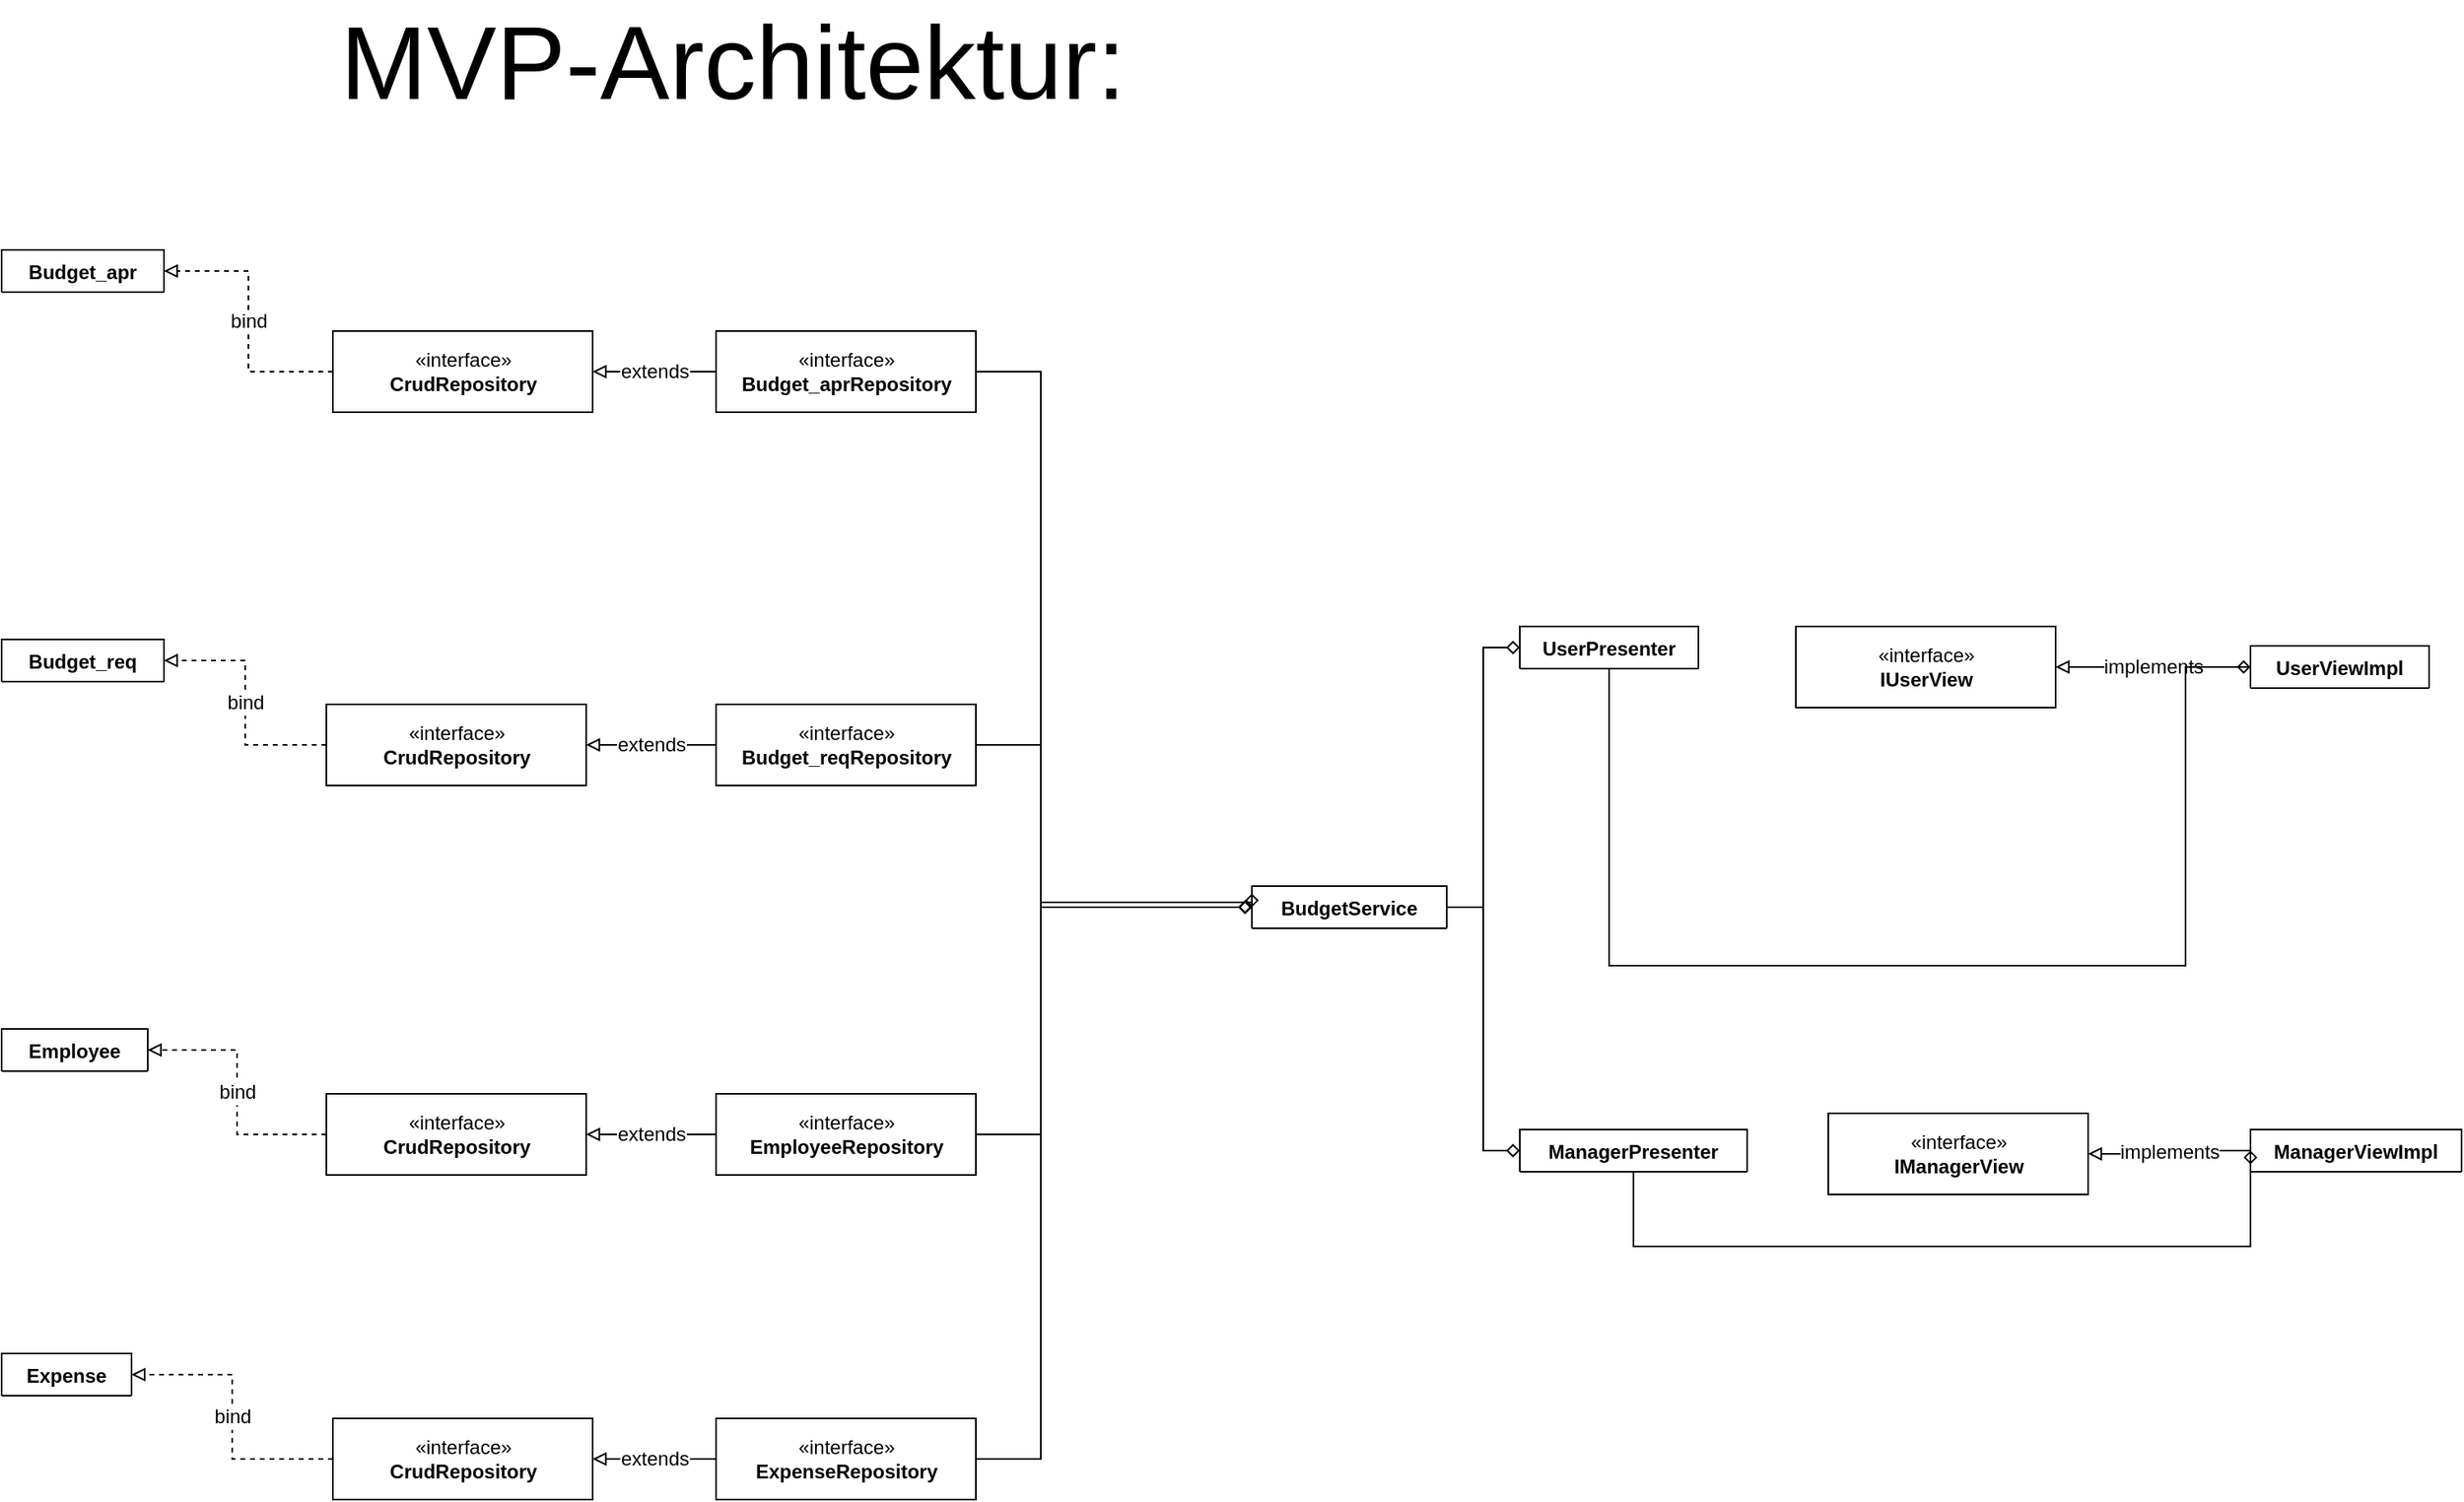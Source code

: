 <mxfile version="15.5.1" type="github">
  <diagram id="c2susIsjc_IdsU9exu3S" name="Page-1">
    <mxGraphModel dx="2828" dy="-180" grid="1" gridSize="10" guides="1" tooltips="1" connect="1" arrows="1" fold="1" page="1" pageScale="1" pageWidth="850" pageHeight="1100" math="0" shadow="0">
      <root>
        <mxCell id="0" />
        <mxCell id="1" parent="0" />
        <mxCell id="xkc74XCjLa4Et9LF49ZE-1" value="&lt;font style=&quot;font-size: 64px&quot;&gt;MVP-Architektur:&lt;/font&gt;" style="text;html=1;align=center;verticalAlign=middle;resizable=0;points=[];autosize=1;strokeColor=none;fillColor=none;" vertex="1" parent="1">
          <mxGeometry x="-600" y="1168" width="500" height="30" as="geometry" />
        </mxCell>
        <mxCell id="xkc74XCjLa4Et9LF49ZE-2" value="Budget_apr" style="swimlane;fontStyle=1;align=center;verticalAlign=top;childLayout=stackLayout;horizontal=1;startSize=26;horizontalStack=0;resizeParent=1;resizeParentMax=0;resizeLast=0;collapsible=1;marginBottom=0;" vertex="1" collapsed="1" parent="1">
          <mxGeometry x="-800" y="1298" width="100" height="26" as="geometry">
            <mxRectangle x="-800" y="1298" width="160" height="184" as="alternateBounds" />
          </mxGeometry>
        </mxCell>
        <mxCell id="xkc74XCjLa4Et9LF49ZE-3" value="- id_budget_apr: Long&#xa;- employee: int&#xa;- req_date: LocalDate&#xa;- apr_date: LocalDate&#xa;- end_date: LocalDate&#xa;- amount: int&#xa;- reason: String&#xa;- usage: double&#xa;" style="text;strokeColor=none;fillColor=none;align=left;verticalAlign=top;spacingLeft=4;spacingRight=4;overflow=hidden;rotatable=0;points=[[0,0.5],[1,0.5]];portConstraint=eastwest;" vertex="1" parent="xkc74XCjLa4Et9LF49ZE-2">
          <mxGeometry y="26" width="100" height="124" as="geometry" />
        </mxCell>
        <mxCell id="xkc74XCjLa4Et9LF49ZE-4" value="" style="line;strokeWidth=1;fillColor=none;align=left;verticalAlign=middle;spacingTop=-1;spacingLeft=3;spacingRight=3;rotatable=0;labelPosition=right;points=[];portConstraint=eastwest;" vertex="1" parent="xkc74XCjLa4Et9LF49ZE-2">
          <mxGeometry y="150" width="100" height="8" as="geometry" />
        </mxCell>
        <mxCell id="xkc74XCjLa4Et9LF49ZE-5" value="+ getMethods()" style="text;strokeColor=none;fillColor=none;align=left;verticalAlign=top;spacingLeft=4;spacingRight=4;overflow=hidden;rotatable=0;points=[[0,0.5],[1,0.5]];portConstraint=eastwest;" vertex="1" parent="xkc74XCjLa4Et9LF49ZE-2">
          <mxGeometry y="158" width="100" height="26" as="geometry" />
        </mxCell>
        <mxCell id="xkc74XCjLa4Et9LF49ZE-6" value="BudgetService" style="swimlane;fontStyle=1;align=center;verticalAlign=top;childLayout=stackLayout;horizontal=1;startSize=26;horizontalStack=0;resizeParent=1;resizeParentMax=0;resizeLast=0;collapsible=1;marginBottom=0;" vertex="1" collapsed="1" parent="1">
          <mxGeometry x="-30" y="1690" width="120" height="26" as="geometry">
            <mxRectangle x="-122" y="1298" width="490" height="700" as="alternateBounds" />
          </mxGeometry>
        </mxCell>
        <mxCell id="xkc74XCjLa4Et9LF49ZE-7" value="- budget_reqRepository: Budget_reqRepository&#xa;- budget_aprRepository: Budget_aprRepository&#xa;- employeeRepository: EmployeeRepository&#xa;- expenseRepository: ExpenseRepository&#xa;" style="text;strokeColor=none;fillColor=none;align=left;verticalAlign=top;spacingLeft=4;spacingRight=4;overflow=hidden;rotatable=0;points=[[0,0.5],[1,0.5]];portConstraint=eastwest;" vertex="1" parent="xkc74XCjLa4Et9LF49ZE-6">
          <mxGeometry y="26" width="120" height="74" as="geometry" />
        </mxCell>
        <mxCell id="xkc74XCjLa4Et9LF49ZE-8" value="" style="line;strokeWidth=1;fillColor=none;align=left;verticalAlign=middle;spacingTop=-1;spacingLeft=3;spacingRight=3;rotatable=0;labelPosition=right;points=[];portConstraint=eastwest;" vertex="1" parent="xkc74XCjLa4Et9LF49ZE-6">
          <mxGeometry y="100" width="120" height="8" as="geometry" />
        </mxCell>
        <mxCell id="xkc74XCjLa4Et9LF49ZE-9" value="+ BudgetService (budget_reqRepository: Budget_reqRepository&#xa;        budget_aprRepository: Budget_aprRepository&#xa;        employeeRepository: EmployeeRepository&#xa;        expenseRepository: ExpenseRepository)&#xa;&#xa;+ approveBudget (id: int): Budget_apr&#xa;+ denyBudget(id: int): void&#xa;&#xa;+ requestBudget (temp_end_date: LocalDate, temp_employee: int&#xa;        temp_amount: int, temp_reason: String): BudgetReq&#xa;&#xa;+ reportExpense (temp_budget: int, temp_expense_amount: int, &#xa;        tem_reason: String): Expense&#xa;+ checkUsage (budgetIdToCheck: int): double&#xa;+ checkOverflowAddingExpense (budgetIdToCheck: int,&#xa;         expenseAmountToBeAdded: int): void&#xa;+ editExpense (edit_expense: int, temp_budget: int, temp_expense_amount: int,&#xa;        temp_reason: String): Expense&#xa;&#xa;+ findBudgetsByEmployee (employee_id: int): Listy&lt;Budget_apr&gt;&#xa;+ findBudgetByID (budget_id: int): Budget_apr&#xa;&#xa;+ findActiveBudgets (select_date: LocalDate): List&lt;Budget_apr&gt; [!STICHTAG]&#xa;+ findActiveBudgets_Asc (select_date: LocalDate): List&lt;Budget_apr&gt;&#xa;+ findActiveBudgets_Desc (select_date: LocalDate): List&lt;Budget_apr&gt;&#xa;+ findActiveBudgets_OrderedByUsage_Asc &#xa;        (select_date: LocalDate): List&lt;Budget_apr&gt;&#xa;+ findActiveBudgets_OrderedByUsage_Desc&#xa;        (select_date: LocalDate): List&lt;Budget_apr&gt;&#xa;&#xa;+ findRequestsByEmployee (employee: int): List&lt;Budget_req&gt;&#xa;+ findRequestByRequestID (request_id: int): Budget_req&#xa;&#xa;+ findEmployeeByEmployeeID (id_employee: int): Employee&#xa;&#xa;+ findExpensesByBudgetID (budget: int): List&lt;Expense&gt;&#xa;+ findExpenseByExpenseID (expense_id: int): Expense&#xa;+ findExpensesUntilDateByID (select_date: LocalDate, budget: int): List&lt;Expense&gt;&#xa;+ findExpensesUntilDateByID_Asc (select_date: LocalDate, budget: int): List&lt;Expense&gt;&#xa;+ findExpensesUntilDateByID_Desc (select_date: LocalDate, budget: int): List&lt;Expense&gt;&#xa;&#xa;&#xa;&#xa;&#xa;&#xa;" style="text;strokeColor=none;fillColor=none;align=left;verticalAlign=top;spacingLeft=4;spacingRight=4;overflow=hidden;rotatable=0;points=[[0,0.5],[1,0.5]];portConstraint=eastwest;" vertex="1" parent="xkc74XCjLa4Et9LF49ZE-6">
          <mxGeometry y="108" width="120" height="592" as="geometry" />
        </mxCell>
        <mxCell id="xkc74XCjLa4Et9LF49ZE-10" value="UserPresenter" style="swimlane;fontStyle=1;align=center;verticalAlign=top;childLayout=stackLayout;horizontal=1;startSize=26;horizontalStack=0;resizeParent=1;resizeParentMax=0;resizeLast=0;collapsible=1;marginBottom=0;" vertex="1" collapsed="1" parent="1">
          <mxGeometry x="135" y="1530" width="110" height="26" as="geometry">
            <mxRectangle x="480" y="1298" width="320" height="330" as="alternateBounds" />
          </mxGeometry>
        </mxCell>
        <mxCell id="xkc74XCjLa4Et9LF49ZE-11" value="- userView: UserViewImpl&#xa;- BudgetService: budgetService&#xa;" style="text;strokeColor=none;fillColor=none;align=left;verticalAlign=top;spacingLeft=4;spacingRight=4;overflow=hidden;rotatable=0;points=[[0,0.5],[1,0.5]];portConstraint=eastwest;" vertex="1" parent="xkc74XCjLa4Et9LF49ZE-10">
          <mxGeometry y="26" width="110" height="54" as="geometry" />
        </mxCell>
        <mxCell id="xkc74XCjLa4Et9LF49ZE-12" value="" style="line;strokeWidth=1;fillColor=none;align=left;verticalAlign=middle;spacingTop=-1;spacingLeft=3;spacingRight=3;rotatable=0;labelPosition=right;points=[];portConstraint=eastwest;" vertex="1" parent="xkc74XCjLa4Et9LF49ZE-10">
          <mxGeometry y="80" width="110" height="8" as="geometry" />
        </mxCell>
        <mxCell id="xkc74XCjLa4Et9LF49ZE-13" value="+ Presenter (budgetService: Budgetservice,&#xa;        UserViewImpl userView)&#xa;&#xa;+ findBudgetsByEmployee&#xa;+ findBudgetByID&#xa;&#xa;+ findExpenseByBudgetID&#xa;+ findExpenseByExpenseID&#xa;&#xa;+ reportExpense&#xa;+ checkUsage&#xa;+ checkOverflowAddingExpense&#xa;+ editExpense&#xa;&#xa;+ requestBudget" style="text;strokeColor=none;fillColor=none;align=left;verticalAlign=top;spacingLeft=4;spacingRight=4;overflow=hidden;rotatable=0;points=[[0,0.5],[1,0.5]];portConstraint=eastwest;" vertex="1" parent="xkc74XCjLa4Et9LF49ZE-10">
          <mxGeometry y="88" width="110" height="242" as="geometry" />
        </mxCell>
        <mxCell id="xkc74XCjLa4Et9LF49ZE-14" value="UserViewImpl" style="swimlane;fontStyle=1;align=center;verticalAlign=top;childLayout=stackLayout;horizontal=1;startSize=26;horizontalStack=0;resizeParent=1;resizeParentMax=0;resizeLast=0;collapsible=1;marginBottom=0;" vertex="1" collapsed="1" parent="1">
          <mxGeometry x="585" y="1542" width="110" height="26" as="geometry">
            <mxRectangle x="1120" y="1398" width="160" height="86" as="alternateBounds" />
          </mxGeometry>
        </mxCell>
        <mxCell id="xkc74XCjLa4Et9LF49ZE-15" value="+ field: type" style="text;strokeColor=none;fillColor=none;align=left;verticalAlign=top;spacingLeft=4;spacingRight=4;overflow=hidden;rotatable=0;points=[[0,0.5],[1,0.5]];portConstraint=eastwest;" vertex="1" parent="xkc74XCjLa4Et9LF49ZE-14">
          <mxGeometry y="26" width="110" height="26" as="geometry" />
        </mxCell>
        <mxCell id="xkc74XCjLa4Et9LF49ZE-16" value="" style="line;strokeWidth=1;fillColor=none;align=left;verticalAlign=middle;spacingTop=-1;spacingLeft=3;spacingRight=3;rotatable=0;labelPosition=right;points=[];portConstraint=eastwest;" vertex="1" parent="xkc74XCjLa4Et9LF49ZE-14">
          <mxGeometry y="52" width="110" height="8" as="geometry" />
        </mxCell>
        <mxCell id="xkc74XCjLa4Et9LF49ZE-17" value="+ method(type): type" style="text;strokeColor=none;fillColor=none;align=left;verticalAlign=top;spacingLeft=4;spacingRight=4;overflow=hidden;rotatable=0;points=[[0,0.5],[1,0.5]];portConstraint=eastwest;" vertex="1" parent="xkc74XCjLa4Et9LF49ZE-14">
          <mxGeometry y="60" width="110" height="26" as="geometry" />
        </mxCell>
        <mxCell id="xkc74XCjLa4Et9LF49ZE-18" value="Budget_req" style="swimlane;fontStyle=1;align=center;verticalAlign=top;childLayout=stackLayout;horizontal=1;startSize=26;horizontalStack=0;resizeParent=1;resizeParentMax=0;resizeLast=0;collapsible=1;marginBottom=0;" vertex="1" collapsed="1" parent="1">
          <mxGeometry x="-800" y="1538" width="100" height="26" as="geometry">
            <mxRectangle x="-800" y="1538" width="160" height="164" as="alternateBounds" />
          </mxGeometry>
        </mxCell>
        <mxCell id="xkc74XCjLa4Et9LF49ZE-19" value="- id_budget_req: Long&#xa;- employee: int&#xa;- req_date: LocalDate&#xa;- end_date: LocalDate&#xa;- amount: int&#xa;- reason: String&#xa;&#xa;&#xa;" style="text;strokeColor=none;fillColor=none;align=left;verticalAlign=top;spacingLeft=4;spacingRight=4;overflow=hidden;rotatable=0;points=[[0,0.5],[1,0.5]];portConstraint=eastwest;" vertex="1" parent="xkc74XCjLa4Et9LF49ZE-18">
          <mxGeometry y="26" width="100" height="104" as="geometry" />
        </mxCell>
        <mxCell id="xkc74XCjLa4Et9LF49ZE-20" value="" style="line;strokeWidth=1;fillColor=none;align=left;verticalAlign=middle;spacingTop=-1;spacingLeft=3;spacingRight=3;rotatable=0;labelPosition=right;points=[];portConstraint=eastwest;" vertex="1" parent="xkc74XCjLa4Et9LF49ZE-18">
          <mxGeometry y="130" width="100" height="8" as="geometry" />
        </mxCell>
        <mxCell id="xkc74XCjLa4Et9LF49ZE-21" value="+ getMethods()" style="text;strokeColor=none;fillColor=none;align=left;verticalAlign=top;spacingLeft=4;spacingRight=4;overflow=hidden;rotatable=0;points=[[0,0.5],[1,0.5]];portConstraint=eastwest;" vertex="1" parent="xkc74XCjLa4Et9LF49ZE-18">
          <mxGeometry y="138" width="100" height="26" as="geometry" />
        </mxCell>
        <mxCell id="xkc74XCjLa4Et9LF49ZE-22" value="Employee" style="swimlane;fontStyle=1;align=center;verticalAlign=top;childLayout=stackLayout;horizontal=1;startSize=26;horizontalStack=0;resizeParent=1;resizeParentMax=0;resizeLast=0;collapsible=1;marginBottom=0;" vertex="1" collapsed="1" parent="1">
          <mxGeometry x="-800" y="1778" width="90" height="26" as="geometry">
            <mxRectangle x="-800" y="1778" width="160" height="124" as="alternateBounds" />
          </mxGeometry>
        </mxCell>
        <mxCell id="xkc74XCjLa4Et9LF49ZE-23" value="- id_employee: Long&#xa;- name: String&#xa;- surname: String&#xa;- password: String&#xa;" style="text;strokeColor=none;fillColor=none;align=left;verticalAlign=top;spacingLeft=4;spacingRight=4;overflow=hidden;rotatable=0;points=[[0,0.5],[1,0.5]];portConstraint=eastwest;" vertex="1" parent="xkc74XCjLa4Et9LF49ZE-22">
          <mxGeometry y="26" width="90" height="64" as="geometry" />
        </mxCell>
        <mxCell id="xkc74XCjLa4Et9LF49ZE-24" value="" style="line;strokeWidth=1;fillColor=none;align=left;verticalAlign=middle;spacingTop=-1;spacingLeft=3;spacingRight=3;rotatable=0;labelPosition=right;points=[];portConstraint=eastwest;" vertex="1" parent="xkc74XCjLa4Et9LF49ZE-22">
          <mxGeometry y="90" width="90" height="8" as="geometry" />
        </mxCell>
        <mxCell id="xkc74XCjLa4Et9LF49ZE-25" value="+ getMethods()" style="text;strokeColor=none;fillColor=none;align=left;verticalAlign=top;spacingLeft=4;spacingRight=4;overflow=hidden;rotatable=0;points=[[0,0.5],[1,0.5]];portConstraint=eastwest;" vertex="1" parent="xkc74XCjLa4Et9LF49ZE-22">
          <mxGeometry y="98" width="90" height="26" as="geometry" />
        </mxCell>
        <mxCell id="xkc74XCjLa4Et9LF49ZE-26" value="Expense" style="swimlane;fontStyle=1;align=center;verticalAlign=top;childLayout=stackLayout;horizontal=1;startSize=26;horizontalStack=0;resizeParent=1;resizeParentMax=0;resizeLast=0;collapsible=1;marginBottom=0;" vertex="1" collapsed="1" parent="1">
          <mxGeometry x="-800" y="1978" width="80" height="26" as="geometry">
            <mxRectangle x="-800" y="1978" width="160" height="154" as="alternateBounds" />
          </mxGeometry>
        </mxCell>
        <mxCell id="xkc74XCjLa4Et9LF49ZE-27" value="- id_expense: Long&#xa;- budget: int&#xa;- expense_date: LocalDate&#xa;- expense_amount: int&#xa;- reason: String&#xa;" style="text;strokeColor=none;fillColor=none;align=left;verticalAlign=top;spacingLeft=4;spacingRight=4;overflow=hidden;rotatable=0;points=[[0,0.5],[1,0.5]];portConstraint=eastwest;" vertex="1" parent="xkc74XCjLa4Et9LF49ZE-26">
          <mxGeometry y="26" width="80" height="94" as="geometry" />
        </mxCell>
        <mxCell id="xkc74XCjLa4Et9LF49ZE-28" value="" style="line;strokeWidth=1;fillColor=none;align=left;verticalAlign=middle;spacingTop=-1;spacingLeft=3;spacingRight=3;rotatable=0;labelPosition=right;points=[];portConstraint=eastwest;" vertex="1" parent="xkc74XCjLa4Et9LF49ZE-26">
          <mxGeometry y="120" width="80" height="8" as="geometry" />
        </mxCell>
        <mxCell id="xkc74XCjLa4Et9LF49ZE-29" value="+ getMethods()" style="text;strokeColor=none;fillColor=none;align=left;verticalAlign=top;spacingLeft=4;spacingRight=4;overflow=hidden;rotatable=0;points=[[0,0.5],[1,0.5]];portConstraint=eastwest;" vertex="1" parent="xkc74XCjLa4Et9LF49ZE-26">
          <mxGeometry y="128" width="80" height="26" as="geometry" />
        </mxCell>
        <mxCell id="xkc74XCjLa4Et9LF49ZE-30" value="extends" style="edgeStyle=orthogonalEdgeStyle;rounded=0;orthogonalLoop=1;jettySize=auto;html=1;entryX=1;entryY=0.5;entryDx=0;entryDy=0;fontSize=12;endArrow=block;endFill=0;" edge="1" parent="1" source="xkc74XCjLa4Et9LF49ZE-32" target="xkc74XCjLa4Et9LF49ZE-43">
          <mxGeometry relative="1" as="geometry" />
        </mxCell>
        <mxCell id="xkc74XCjLa4Et9LF49ZE-31" style="edgeStyle=orthogonalEdgeStyle;rounded=0;orthogonalLoop=1;jettySize=auto;html=1;entryX=0;entryY=0.5;entryDx=0;entryDy=0;fontSize=12;endArrow=diamond;endFill=0;" edge="1" parent="1" source="xkc74XCjLa4Et9LF49ZE-32" target="xkc74XCjLa4Et9LF49ZE-7">
          <mxGeometry relative="1" as="geometry">
            <Array as="points">
              <mxPoint x="-160" y="1373" />
              <mxPoint x="-160" y="1703" />
            </Array>
          </mxGeometry>
        </mxCell>
        <mxCell id="xkc74XCjLa4Et9LF49ZE-32" value="«interface»&lt;br&gt;&lt;b&gt;Budget_aprRepository&lt;/b&gt;" style="html=1;fontSize=12;" vertex="1" parent="1">
          <mxGeometry x="-360" y="1348" width="160" height="50" as="geometry" />
        </mxCell>
        <mxCell id="xkc74XCjLa4Et9LF49ZE-33" value="extends" style="edgeStyle=orthogonalEdgeStyle;rounded=0;orthogonalLoop=1;jettySize=auto;html=1;entryX=1;entryY=0.5;entryDx=0;entryDy=0;fontSize=12;endArrow=block;endFill=0;" edge="1" parent="1" source="xkc74XCjLa4Et9LF49ZE-35" target="xkc74XCjLa4Et9LF49ZE-49">
          <mxGeometry relative="1" as="geometry" />
        </mxCell>
        <mxCell id="xkc74XCjLa4Et9LF49ZE-34" style="edgeStyle=orthogonalEdgeStyle;rounded=0;orthogonalLoop=1;jettySize=auto;html=1;entryX=0;entryY=0.5;entryDx=0;entryDy=0;fontSize=12;endArrow=diamond;endFill=0;" edge="1" parent="1" source="xkc74XCjLa4Et9LF49ZE-35" target="xkc74XCjLa4Et9LF49ZE-7">
          <mxGeometry relative="1" as="geometry">
            <Array as="points">
              <mxPoint x="-160" y="2043" />
              <mxPoint x="-160" y="1703" />
            </Array>
          </mxGeometry>
        </mxCell>
        <mxCell id="xkc74XCjLa4Et9LF49ZE-35" value="«interface»&lt;br&gt;&lt;b&gt;ExpenseRepository&lt;/b&gt;" style="html=1;fontSize=12;" vertex="1" parent="1">
          <mxGeometry x="-360" y="2018" width="160" height="50" as="geometry" />
        </mxCell>
        <mxCell id="xkc74XCjLa4Et9LF49ZE-36" value="extends" style="edgeStyle=orthogonalEdgeStyle;rounded=0;orthogonalLoop=1;jettySize=auto;html=1;entryX=1;entryY=0.5;entryDx=0;entryDy=0;fontSize=12;endArrow=block;endFill=0;" edge="1" parent="1" source="xkc74XCjLa4Et9LF49ZE-38" target="xkc74XCjLa4Et9LF49ZE-47">
          <mxGeometry relative="1" as="geometry" />
        </mxCell>
        <mxCell id="xkc74XCjLa4Et9LF49ZE-37" style="edgeStyle=orthogonalEdgeStyle;rounded=0;orthogonalLoop=1;jettySize=auto;html=1;entryX=0;entryY=0.5;entryDx=0;entryDy=0;fontSize=12;endArrow=diamond;endFill=0;" edge="1" parent="1" source="xkc74XCjLa4Et9LF49ZE-38" target="xkc74XCjLa4Et9LF49ZE-7">
          <mxGeometry relative="1" as="geometry">
            <Array as="points">
              <mxPoint x="-160" y="1843" />
              <mxPoint x="-160" y="1700" />
              <mxPoint x="-30" y="1700" />
            </Array>
          </mxGeometry>
        </mxCell>
        <mxCell id="xkc74XCjLa4Et9LF49ZE-38" value="«interface»&lt;br&gt;&lt;b&gt;EmployeeRepository&lt;/b&gt;" style="html=1;fontSize=12;" vertex="1" parent="1">
          <mxGeometry x="-360" y="1818" width="160" height="50" as="geometry" />
        </mxCell>
        <mxCell id="xkc74XCjLa4Et9LF49ZE-39" value="extends" style="edgeStyle=orthogonalEdgeStyle;rounded=0;orthogonalLoop=1;jettySize=auto;html=1;entryX=1;entryY=0.5;entryDx=0;entryDy=0;fontSize=12;endArrow=block;endFill=0;" edge="1" parent="1" source="xkc74XCjLa4Et9LF49ZE-41" target="xkc74XCjLa4Et9LF49ZE-45">
          <mxGeometry relative="1" as="geometry" />
        </mxCell>
        <mxCell id="xkc74XCjLa4Et9LF49ZE-40" style="edgeStyle=orthogonalEdgeStyle;rounded=0;orthogonalLoop=1;jettySize=auto;html=1;entryX=0;entryY=0.5;entryDx=0;entryDy=0;fontSize=12;endArrow=diamond;endFill=0;" edge="1" parent="1" source="xkc74XCjLa4Et9LF49ZE-41" target="xkc74XCjLa4Et9LF49ZE-7">
          <mxGeometry relative="1" as="geometry">
            <Array as="points">
              <mxPoint x="-160" y="1603" />
              <mxPoint x="-160" y="1703" />
            </Array>
          </mxGeometry>
        </mxCell>
        <mxCell id="xkc74XCjLa4Et9LF49ZE-41" value="«interface»&lt;br&gt;&lt;b&gt;Budget_reqRepository&lt;/b&gt;" style="html=1;fontSize=12;" vertex="1" parent="1">
          <mxGeometry x="-360" y="1578" width="160" height="50" as="geometry" />
        </mxCell>
        <mxCell id="xkc74XCjLa4Et9LF49ZE-42" value="bind" style="edgeStyle=orthogonalEdgeStyle;rounded=0;orthogonalLoop=1;jettySize=auto;html=1;entryX=1;entryY=0.5;entryDx=0;entryDy=0;dashed=1;fontSize=12;endArrow=block;endFill=0;" edge="1" parent="1" source="xkc74XCjLa4Et9LF49ZE-43" target="xkc74XCjLa4Et9LF49ZE-3">
          <mxGeometry relative="1" as="geometry" />
        </mxCell>
        <mxCell id="xkc74XCjLa4Et9LF49ZE-43" value="«interface»&lt;br&gt;&lt;b&gt;CrudRepository&lt;/b&gt;" style="html=1;fontSize=12;" vertex="1" parent="1">
          <mxGeometry x="-596" y="1348" width="160" height="50" as="geometry" />
        </mxCell>
        <mxCell id="xkc74XCjLa4Et9LF49ZE-44" value="bind" style="edgeStyle=orthogonalEdgeStyle;rounded=0;orthogonalLoop=1;jettySize=auto;html=1;entryX=1;entryY=0.5;entryDx=0;entryDy=0;fontSize=12;endArrow=block;endFill=0;dashed=1;" edge="1" parent="1" source="xkc74XCjLa4Et9LF49ZE-45" target="xkc74XCjLa4Et9LF49ZE-19">
          <mxGeometry relative="1" as="geometry" />
        </mxCell>
        <mxCell id="xkc74XCjLa4Et9LF49ZE-45" value="«interface»&lt;br&gt;&lt;b&gt;CrudRepository&lt;/b&gt;" style="html=1;fontSize=12;" vertex="1" parent="1">
          <mxGeometry x="-600" y="1578" width="160" height="50" as="geometry" />
        </mxCell>
        <mxCell id="xkc74XCjLa4Et9LF49ZE-46" value="bind" style="edgeStyle=orthogonalEdgeStyle;rounded=0;orthogonalLoop=1;jettySize=auto;html=1;entryX=1;entryY=0.5;entryDx=0;entryDy=0;dashed=1;fontSize=12;endArrow=block;endFill=0;" edge="1" parent="1" source="xkc74XCjLa4Et9LF49ZE-47" target="xkc74XCjLa4Et9LF49ZE-23">
          <mxGeometry relative="1" as="geometry" />
        </mxCell>
        <mxCell id="xkc74XCjLa4Et9LF49ZE-47" value="«interface»&lt;br&gt;&lt;b&gt;CrudRepository&lt;/b&gt;" style="html=1;fontSize=12;" vertex="1" parent="1">
          <mxGeometry x="-600" y="1818" width="160" height="50" as="geometry" />
        </mxCell>
        <mxCell id="xkc74XCjLa4Et9LF49ZE-48" value="bind" style="edgeStyle=orthogonalEdgeStyle;rounded=0;orthogonalLoop=1;jettySize=auto;html=1;entryX=1;entryY=0.5;entryDx=0;entryDy=0;dashed=1;fontSize=12;endArrow=block;endFill=0;" edge="1" parent="1" source="xkc74XCjLa4Et9LF49ZE-49" target="xkc74XCjLa4Et9LF49ZE-27">
          <mxGeometry relative="1" as="geometry" />
        </mxCell>
        <mxCell id="xkc74XCjLa4Et9LF49ZE-49" value="«interface»&lt;br&gt;&lt;b&gt;CrudRepository&lt;/b&gt;" style="html=1;fontSize=12;" vertex="1" parent="1">
          <mxGeometry x="-596" y="2018" width="160" height="50" as="geometry" />
        </mxCell>
        <mxCell id="xkc74XCjLa4Et9LF49ZE-50" value="«interface»&lt;br&gt;&lt;b&gt;IUserView&lt;/b&gt;" style="html=1;fontSize=12;" vertex="1" parent="1">
          <mxGeometry x="305" y="1530" width="160" height="50" as="geometry" />
        </mxCell>
        <mxCell id="xkc74XCjLa4Et9LF49ZE-51" value="ManagerPresenter" style="swimlane;fontStyle=1;align=center;verticalAlign=top;childLayout=stackLayout;horizontal=1;startSize=26;horizontalStack=0;resizeParent=1;resizeParentMax=0;resizeLast=0;collapsible=1;marginBottom=0;" vertex="1" collapsed="1" parent="1">
          <mxGeometry x="135" y="1840" width="140" height="26" as="geometry">
            <mxRectangle x="480" y="1678" width="320" height="400" as="alternateBounds" />
          </mxGeometry>
        </mxCell>
        <mxCell id="xkc74XCjLa4Et9LF49ZE-52" value="- managerView: ManagerViewImpl&#xa;- BudgetService: budgetService&#xa;&#xa;&#xa;" style="text;strokeColor=none;fillColor=none;align=left;verticalAlign=top;spacingLeft=4;spacingRight=4;overflow=hidden;rotatable=0;points=[[0,0.5],[1,0.5]];portConstraint=eastwest;" vertex="1" parent="xkc74XCjLa4Et9LF49ZE-51">
          <mxGeometry y="26" width="140" height="54" as="geometry" />
        </mxCell>
        <mxCell id="xkc74XCjLa4Et9LF49ZE-53" value="" style="line;strokeWidth=1;fillColor=none;align=left;verticalAlign=middle;spacingTop=-1;spacingLeft=3;spacingRight=3;rotatable=0;labelPosition=right;points=[];portConstraint=eastwest;" vertex="1" parent="xkc74XCjLa4Et9LF49ZE-51">
          <mxGeometry y="80" width="140" height="8" as="geometry" />
        </mxCell>
        <mxCell id="xkc74XCjLa4Et9LF49ZE-54" value="+ ManagerPresenter (budgetService: Budgetservice,&#xa;        ManagerViewImpl userView)&#xa;&#xa;+ findRequestsByEmployee&#xa;+ findRequestByRequestID&#xa;&#xa;+ approveBudget&#xa;+ denyBudget&#xa;&#xa;+ findActiveBudgets&#xa;+ findActiveBudgets_Asc&#xa;+ findActiveBudgets_Desc&#xa;+ findActiveBudgets_OrderedByUsage_Asc&#xa;+ findActiveBudgets_OrderedByUsage_Desc&#xa;&#xa;+findExpensesByBudgetID&#xa;+ findExpenseByExpenseID&#xa;+ findExpensesUntilDateByID&#xa;+ findExpensesUntilDateByID_Asc&#xa;+ findExpensesUntilDateByID_Desc&#xa;&#xa;" style="text;strokeColor=none;fillColor=none;align=left;verticalAlign=top;spacingLeft=4;spacingRight=4;overflow=hidden;rotatable=0;points=[[0,0.5],[1,0.5]];portConstraint=eastwest;" vertex="1" parent="xkc74XCjLa4Et9LF49ZE-51">
          <mxGeometry y="88" width="140" height="312" as="geometry" />
        </mxCell>
        <mxCell id="xkc74XCjLa4Et9LF49ZE-55" value="ManagerViewImpl" style="swimlane;fontStyle=1;align=center;verticalAlign=top;childLayout=stackLayout;horizontal=1;startSize=26;horizontalStack=0;resizeParent=1;resizeParentMax=0;resizeLast=0;collapsible=1;marginBottom=0;" vertex="1" collapsed="1" parent="1">
          <mxGeometry x="585" y="1840" width="130" height="26" as="geometry">
            <mxRectangle x="1120" y="1835" width="160" height="86" as="alternateBounds" />
          </mxGeometry>
        </mxCell>
        <mxCell id="xkc74XCjLa4Et9LF49ZE-56" value="+ field: type" style="text;strokeColor=none;fillColor=none;align=left;verticalAlign=top;spacingLeft=4;spacingRight=4;overflow=hidden;rotatable=0;points=[[0,0.5],[1,0.5]];portConstraint=eastwest;" vertex="1" parent="xkc74XCjLa4Et9LF49ZE-55">
          <mxGeometry y="26" width="130" height="26" as="geometry" />
        </mxCell>
        <mxCell id="xkc74XCjLa4Et9LF49ZE-57" value="" style="line;strokeWidth=1;fillColor=none;align=left;verticalAlign=middle;spacingTop=-1;spacingLeft=3;spacingRight=3;rotatable=0;labelPosition=right;points=[];portConstraint=eastwest;" vertex="1" parent="xkc74XCjLa4Et9LF49ZE-55">
          <mxGeometry y="52" width="130" height="8" as="geometry" />
        </mxCell>
        <mxCell id="xkc74XCjLa4Et9LF49ZE-58" value="+ method(type): type" style="text;strokeColor=none;fillColor=none;align=left;verticalAlign=top;spacingLeft=4;spacingRight=4;overflow=hidden;rotatable=0;points=[[0,0.5],[1,0.5]];portConstraint=eastwest;" vertex="1" parent="xkc74XCjLa4Et9LF49ZE-55">
          <mxGeometry y="60" width="130" height="26" as="geometry" />
        </mxCell>
        <mxCell id="xkc74XCjLa4Et9LF49ZE-59" value="«interface»&lt;br&gt;&lt;b&gt;IManagerView&lt;/b&gt;" style="html=1;fontSize=12;" vertex="1" parent="1">
          <mxGeometry x="325" y="1830" width="160" height="50" as="geometry" />
        </mxCell>
        <mxCell id="xkc74XCjLa4Et9LF49ZE-60" style="edgeStyle=orthogonalEdgeStyle;rounded=0;orthogonalLoop=1;jettySize=auto;html=1;entryX=0;entryY=0.5;entryDx=0;entryDy=0;fontSize=12;endArrow=diamond;endFill=0;" edge="1" parent="1" source="xkc74XCjLa4Et9LF49ZE-9" target="xkc74XCjLa4Et9LF49ZE-11">
          <mxGeometry relative="1" as="geometry" />
        </mxCell>
        <mxCell id="xkc74XCjLa4Et9LF49ZE-61" style="edgeStyle=orthogonalEdgeStyle;rounded=0;orthogonalLoop=1;jettySize=auto;html=1;entryX=0;entryY=0.5;entryDx=0;entryDy=0;fontSize=12;endArrow=diamond;endFill=0;" edge="1" parent="1" source="xkc74XCjLa4Et9LF49ZE-9" target="xkc74XCjLa4Et9LF49ZE-52">
          <mxGeometry relative="1" as="geometry" />
        </mxCell>
        <mxCell id="xkc74XCjLa4Et9LF49ZE-62" value="implements" style="edgeStyle=orthogonalEdgeStyle;rounded=0;orthogonalLoop=1;jettySize=auto;html=1;entryX=1;entryY=0.5;entryDx=0;entryDy=0;fontSize=12;endArrow=block;endFill=0;" edge="1" parent="1" source="xkc74XCjLa4Et9LF49ZE-15" target="xkc74XCjLa4Et9LF49ZE-50">
          <mxGeometry relative="1" as="geometry" />
        </mxCell>
        <mxCell id="xkc74XCjLa4Et9LF49ZE-63" value="implements" style="edgeStyle=orthogonalEdgeStyle;rounded=0;orthogonalLoop=1;jettySize=auto;html=1;entryX=1;entryY=0.5;entryDx=0;entryDy=0;fontSize=12;endArrow=block;endFill=0;" edge="1" parent="1" source="xkc74XCjLa4Et9LF49ZE-56" target="xkc74XCjLa4Et9LF49ZE-59">
          <mxGeometry relative="1" as="geometry" />
        </mxCell>
        <mxCell id="xkc74XCjLa4Et9LF49ZE-64" style="edgeStyle=orthogonalEdgeStyle;rounded=0;orthogonalLoop=1;jettySize=auto;html=1;entryX=0;entryY=0.5;entryDx=0;entryDy=0;fontSize=12;endArrow=diamond;endFill=0;" edge="1" parent="1" source="xkc74XCjLa4Et9LF49ZE-13" target="xkc74XCjLa4Et9LF49ZE-17">
          <mxGeometry relative="1" as="geometry">
            <Array as="points">
              <mxPoint x="190" y="1739" />
              <mxPoint x="545" y="1739" />
            </Array>
          </mxGeometry>
        </mxCell>
        <mxCell id="xkc74XCjLa4Et9LF49ZE-65" style="edgeStyle=orthogonalEdgeStyle;rounded=0;orthogonalLoop=1;jettySize=auto;html=1;entryX=0;entryY=0.5;entryDx=0;entryDy=0;fontSize=12;endArrow=diamond;endFill=0;" edge="1" parent="1" source="xkc74XCjLa4Et9LF49ZE-54" target="xkc74XCjLa4Et9LF49ZE-58">
          <mxGeometry relative="1" as="geometry">
            <Array as="points">
              <mxPoint x="205" y="1912" />
              <mxPoint x="585" y="1912" />
            </Array>
          </mxGeometry>
        </mxCell>
      </root>
    </mxGraphModel>
  </diagram>
</mxfile>

